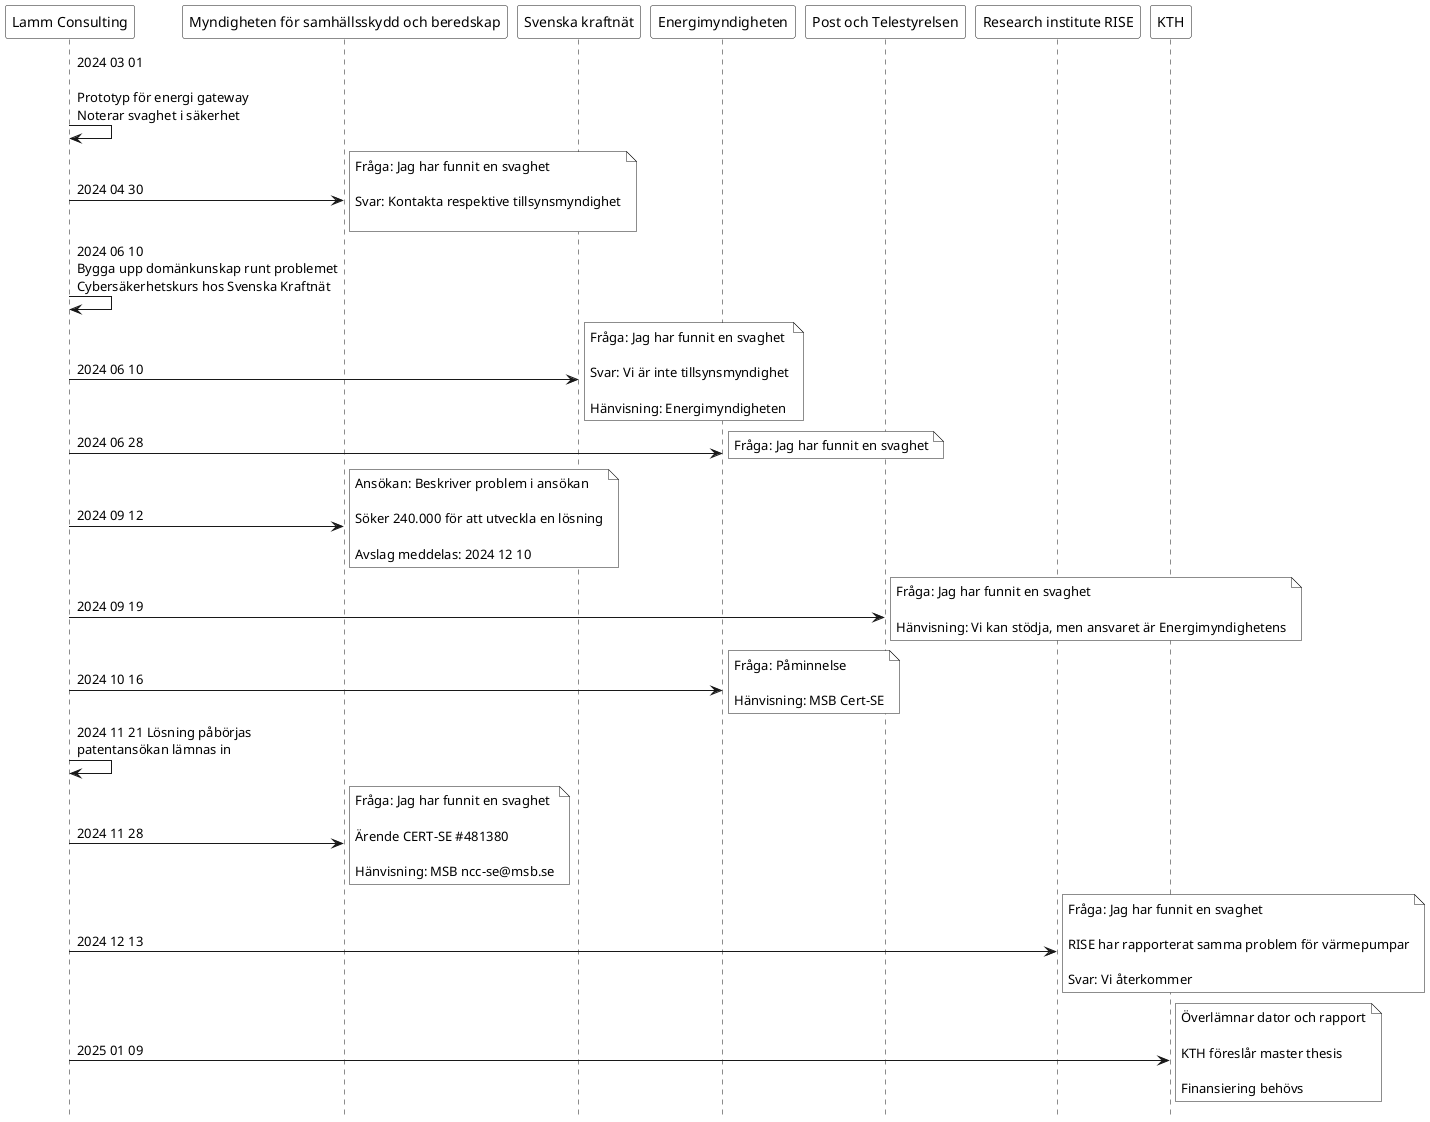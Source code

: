 @startuml

hide footbox
participant "Lamm Consulting"  as LM #FFFFFF
participant  "Myndigheten för samhällsskydd och beredskap" as MSB  #FFFFFF
participant  "Svenska kraftnät" as SVK  #FFFFFF
participant  "Energimyndigheten" as EM #FFFFFF
participant  "Post och Telestyrelsen" as PTS #FFFFFF
participant  "Research institute RISE" as RISE #FFFFFF
participant  "KTH" as KTH #FFFFFF

LM -> LM:  2024 03 01\n\nPrototyp för energi gateway\nNoterar svaghet i säkerhet
LM -> MSB: 2024 04 30 
note right #FFFFFF : Fråga: Jag har funnit en svaghet \n\nSvar: Kontakta respektive tillsynsmyndighet\n
LM -> LM:  2024 06 10 \nBygga upp domänkunskap runt problemet\nCybersäkerhetskurs hos Svenska Kraftnät
LM -> SVK: 2024 06 10 
note right #FFFFFF : Fråga: Jag har funnit en svaghet \n\nSvar: Vi är inte tillsynsmyndighet\n\nHänvisning: Energimyndigheten
LM -> EM: 2024 06 28 
note right #FFFFFF : Fråga: Jag har funnit en svaghet
LM -> MSB: 2024 09 12 
note right #FFFFFF : Ansökan: Beskriver problem i ansökan\n\nSöker 240.000 för att utveckla en lösning\n\nAvslag meddelas: 2024 12 10
LM -> PTS: 2024 09 19 
note right #FFFFFF : Fråga: Jag har funnit en svaghet\n\nHänvisning: Vi kan stödja, men ansvaret är Energimyndighetens
LM -> EM: 2024 10 16 
note right #FFFFFF : Fråga: Påminnelse\n\nHänvisning: MSB Cert-SE
LM -> LM: 2024 11 21 Lösning påbörjas\npatentansökan lämnas in
LM -> MSB: 2024 11 28 
note right #FFFFFF : Fråga: Jag har funnit en svaghet\n\nÄrende CERT-SE #481380\n\nHänvisning: MSB ncc-se@msb.se
LM -> RISE: 2024 12 13 
note right #FFFFFF : Fråga: Jag har funnit en svaghet\n\nRISE har rapporterat samma problem för värmepumpar\n\nSvar: Vi återkommer
LM -> KTH: 2025 01 09 
note right #FFFFFF : Överlämnar dator och rapport\n\nKTH föreslår master thesis\n\nFinansiering behövs
@enduml

